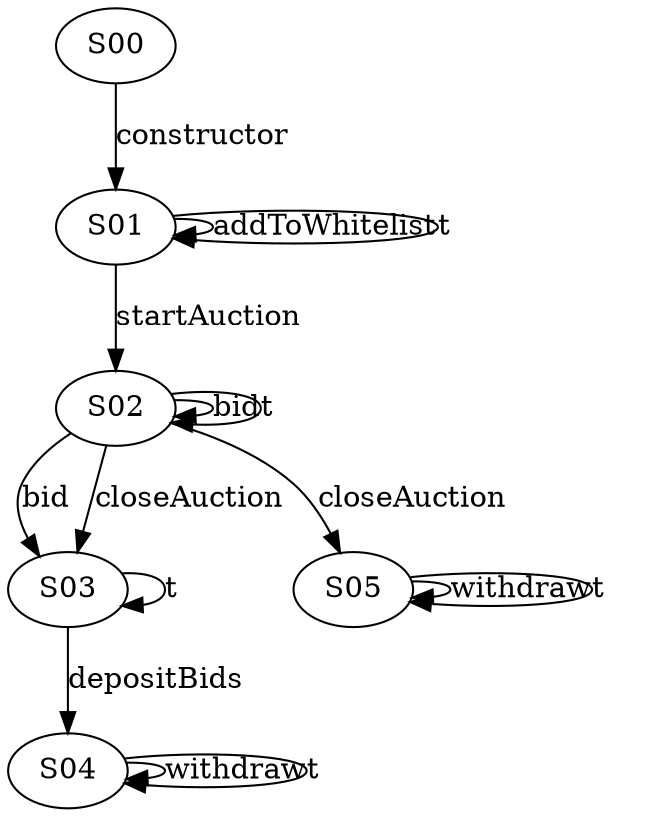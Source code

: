 digraph {

S00->S01 [label="constructor", style="", color="black"]
S01->S02 [label="startAuction", style="", color="black"]
S01->S01 [label="addToWhitelist", style="", color="black"]
S01->S01 [label="t", style="", color="black"]
S02->S02 [label="bid", style="", color="black"]
S02->S03 [label="bid", style="", color="black"]
S03->S04 [label="depositBids", style="", color="black"]
S02->S03 [label="closeAuction", style="", color="black"]
S02->S05 [label="closeAuction", style="", color="black"]
S02->S02 [label="t", style="", color="black"]
S03->S03 [label="t", style="", color="black"]
S04->S04 [label="withdraw", style="", color="black"]
S05->S05 [label="withdraw", style="", color="black"]
S04->S04 [label="t", style="", color="black"]
S05->S05 [label="t", style="", color="black"]
}